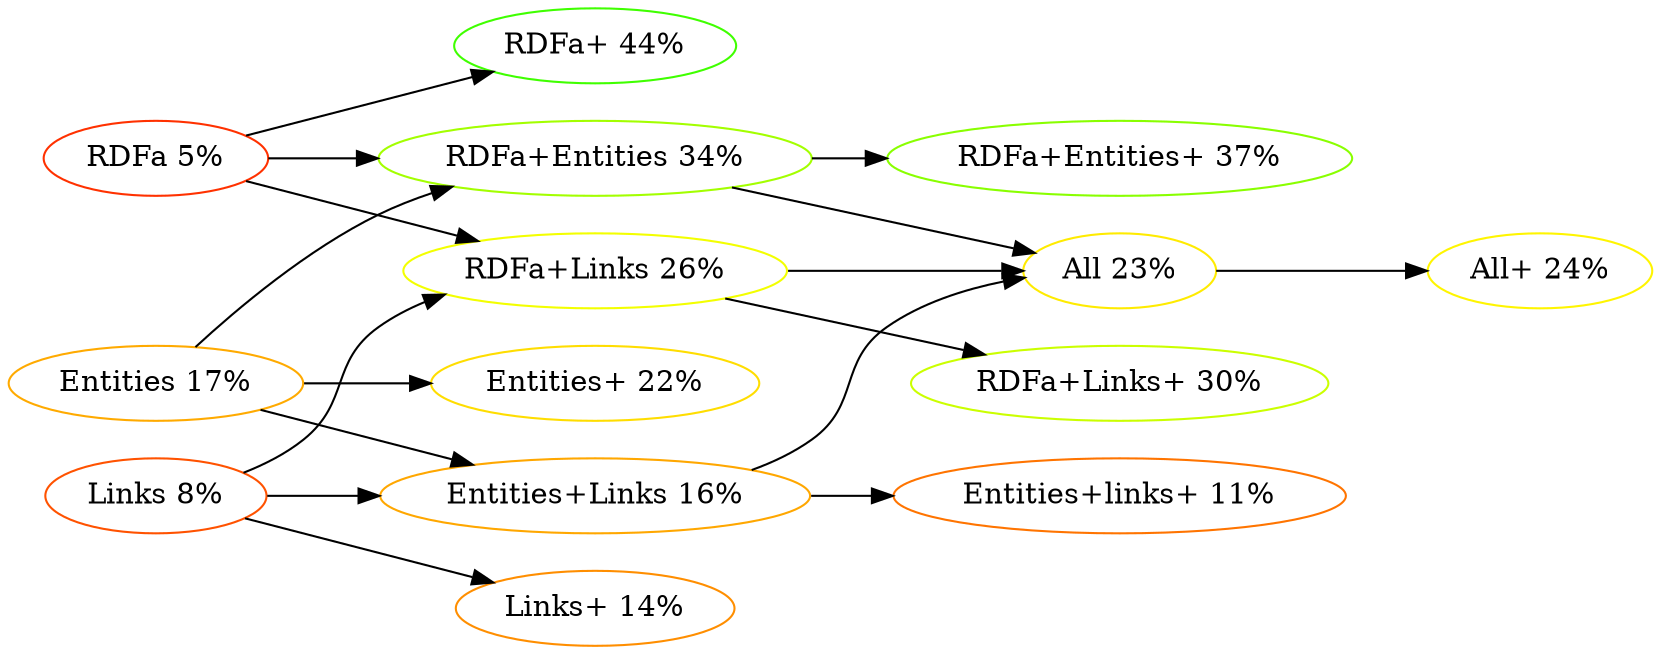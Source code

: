 digraph g {

rankdir=LR;

00 [label="RDFa 5%",color="0.032 1.000 1.000"];
01 [label="RDFa+ 44%",color="0.292 1.000 1.000"];
10 [label="Entities 17%",color="0.111 1.000 1.000"];
11 [label="Entities+ 22%",color="0.144 1.000 1.000"];
20 [label="Links 8%",color="0.054 1.000 1.000"];
21 [label="Links+ 14%",color="0.093 1.000 1.000"];
30 [label="RDFa+Entities 34%",color="0.227 1.000 1.000"];
31 [label="RDFa+Entities+ 37%",color="0.244 1.000 1.000"];
40 [label="RDFa+Links 26%",color="0.175 1.000 1.000"];
41 [label="RDFa+Links+ 30%",color="0.201 1.000 1.000"];
50 [label="Entities+Links 16%",color="0.109 1.000 1.000"];
51 [label="Entities+links+ 11%",color="0.076 1.000 1.000"];
60 [label="All 23%",color="0.153 1.000 1.000"];
61 [label="All+ 24%",color="0.16 1.000 1.000"];

00 -> 01;
10 -> 11;
20 -> 21;
00 -> 30;
10 -> 30;
30 -> 31;
00 -> 40;
20 -> 40;
40 -> 41;
10 -> 50;
20 -> 50;
50 -> 51;
30 -> 60;
40 -> 60;
50 -> 60;
60 -> 61;



}
